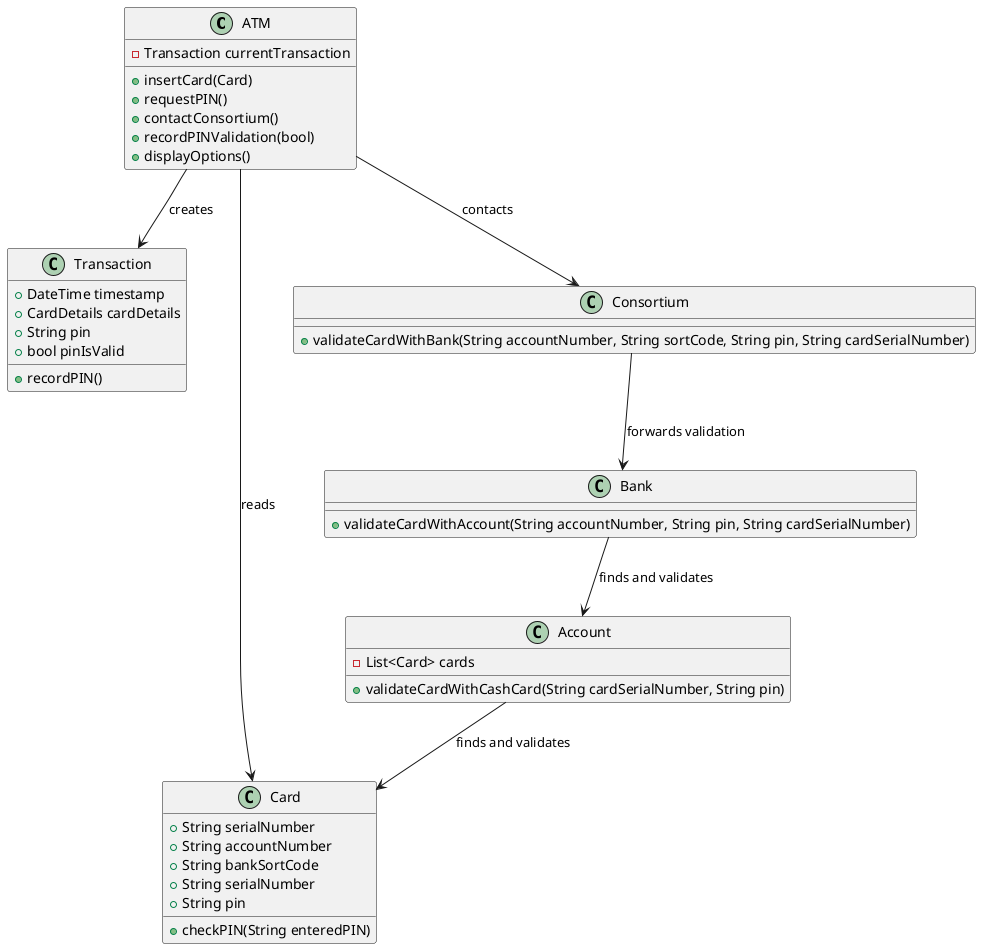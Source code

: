 /*

The Customer inserts their card into the ATM.
The ATM verifies and accepts the card type and reads the card serial number, customer account number and bank sort code.
The ATM creates a Transaction with the time and date.
The ATM adds the card details to the Transaction.
The ATM displays a request for the customer to enter the PIN.
The Customer enters the PIN into the ATM. The ATM records the PIN entry on the Transaction.
The ATM contacts the Consortium with the account number, sort code, PIN and card serial number to validate the card.
The Consortium finds the correct Bank using the sort code and sends the Bank the account number, PIN and card serial number, to validate the card.
The Bank uses the customer account number to find the correct customer account and sends the Account the PIN and card serial number, to validate the card.
Finding the account successfully is stored on the Transaction by the Account.
The Account finds the cash card with the card serial number and sends the Cash Card the PIN. Finding the cash card successfully is stored on the Transaction by the Cash Card.
The Cash Card checks that the PIN matches its stored PIN.
Once checked, and the successful match is returned to the ATM.
The ATM records on the Transaction that the PIN is correct. ATM displays request for customer to choose options withdraw cash, display balance or logout.

*/

@startuml ATM Class Diagram

class ATM {
    - Transaction currentTransaction
    + insertCard(Card)
    + requestPIN()
    + contactConsortium()
    + recordPINValidation(bool)
    + displayOptions()
}

class Transaction {
    + DateTime timestamp
    + CardDetails cardDetails
    + String pin
    + bool pinIsValid
    + recordPIN()
}

class Card {
    + String serialNumber
    + String accountNumber
    + String bankSortCode
    + String serialNumber
    + String pin
    + checkPIN(String enteredPIN)
}

class Consortium {
    + validateCardWithBank(String accountNumber, String sortCode, String pin, String cardSerialNumber)
}

class Bank {
    + validateCardWithAccount(String accountNumber, String pin, String cardSerialNumber)
}

class Account {
    - List<Card> cards
    + validateCardWithCashCard(String cardSerialNumber, String pin)
}


ATM --> Transaction : creates
ATM --> Card : reads
ATM --> Consortium : contacts
Consortium --> Bank : forwards validation
Bank --> Account : finds and validates
Account --> Card : finds and validates

@enduml
